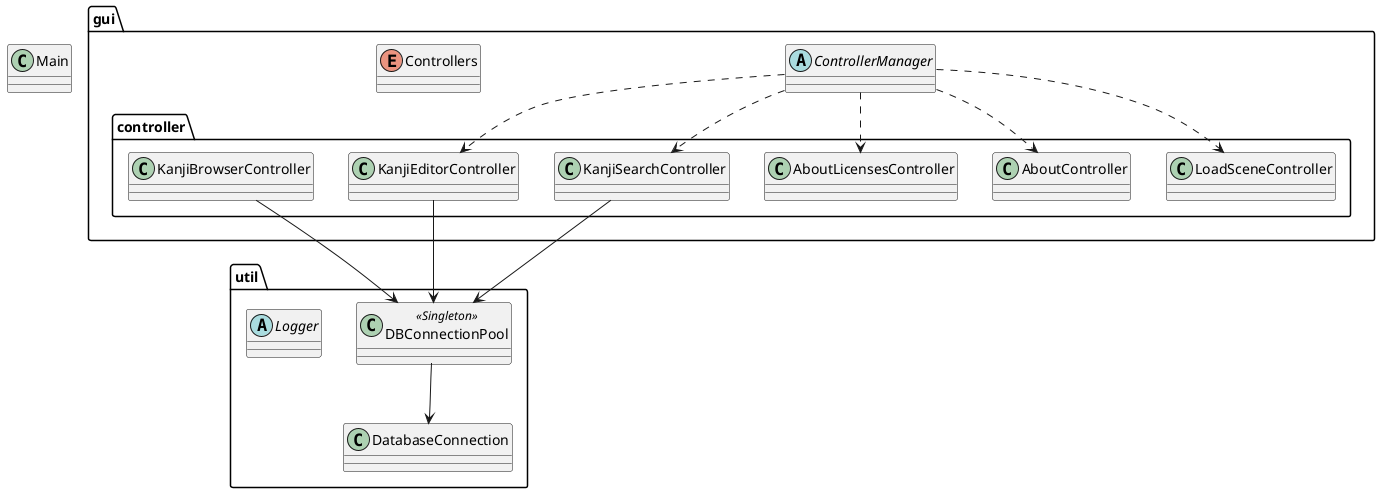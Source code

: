 ﻿@startuml

class Main

abstract gui.ControllerManager
enum gui.Controllers

class gui.controller.LoadSceneController
class gui.controller.AboutController
class gui.controller.AboutLicensesController
class gui.controller.KanjiSearchController
class gui.controller.KanjiEditorController

class util.DBConnectionPool <<Singleton>>

abstract util.Logger
class util.DatabaseConnection

gui.ControllerManager ..> gui.controller.LoadSceneController
gui.ControllerManager ..> gui.controller.AboutController
gui.ControllerManager ..> gui.controller.AboutLicensesController
gui.ControllerManager ..> gui.controller.KanjiSearchController
gui.ControllerManager ..> gui.controller.KanjiEditorController

util.DBConnectionPool --> util.DatabaseConnection

gui.controller.KanjiSearchController --> util.DBConnectionPool
gui.controller.KanjiBrowserController --> util.DBConnectionPool
gui.controller.KanjiEditorController --> util.DBConnectionPool

@enduml